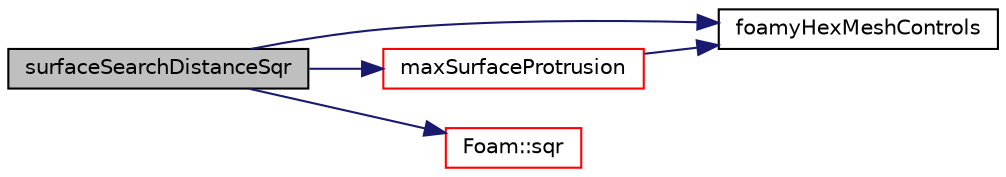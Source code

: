 digraph "surfaceSearchDistanceSqr"
{
  bgcolor="transparent";
  edge [fontname="Helvetica",fontsize="10",labelfontname="Helvetica",labelfontsize="10"];
  node [fontname="Helvetica",fontsize="10",shape=record];
  rankdir="LR";
  Node243 [label="surfaceSearchDistanceSqr",height=0.2,width=0.4,color="black", fillcolor="grey75", style="filled", fontcolor="black"];
  Node243 -> Node244 [color="midnightblue",fontsize="10",style="solid",fontname="Helvetica"];
  Node244 [label="foamyHexMeshControls",height=0.2,width=0.4,color="black",URL="$a32537.html#a5d5c08c500309b8927c3567396ad4af5",tooltip="Return the foamyHexMeshControls object. "];
  Node243 -> Node245 [color="midnightblue",fontsize="10",style="solid",fontname="Helvetica"];
  Node245 [label="maxSurfaceProtrusion",height=0.2,width=0.4,color="red",URL="$a32537.html#aeb79c600833807b6fc2a747deb00f02b",tooltip="Return the local maximum surface protrusion distance. "];
  Node245 -> Node244 [color="midnightblue",fontsize="10",style="solid",fontname="Helvetica"];
  Node243 -> Node264 [color="midnightblue",fontsize="10",style="solid",fontname="Helvetica"];
  Node264 [label="Foam::sqr",height=0.2,width=0.4,color="red",URL="$a21851.html#a277dc11c581d53826ab5090b08f3b17b"];
}
